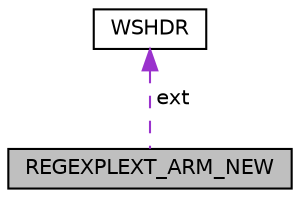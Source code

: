 digraph "REGEXPLEXT_ARM_NEW"
{
 // LATEX_PDF_SIZE
  edge [fontname="Helvetica",fontsize="10",labelfontname="Helvetica",labelfontsize="10"];
  node [fontname="Helvetica",fontsize="10",shape=record];
  Node1 [label="REGEXPLEXT_ARM_NEW",height=0.2,width=0.4,color="black", fillcolor="grey75", style="filled", fontcolor="black",tooltip="Structure of the registered extension in RAM (on SGOLD)."];
  Node2 -> Node1 [dir="back",color="darkorchid3",fontsize="10",style="dashed",label=" ext" ,fontname="Helvetica"];
  Node2 [label="WSHDR",height=0.2,width=0.4,color="black", fillcolor="white", style="filled",URL="$group___w_s_h_d_r.html#struct_w_s_h_d_r",tooltip="Wide-string header."];
}
